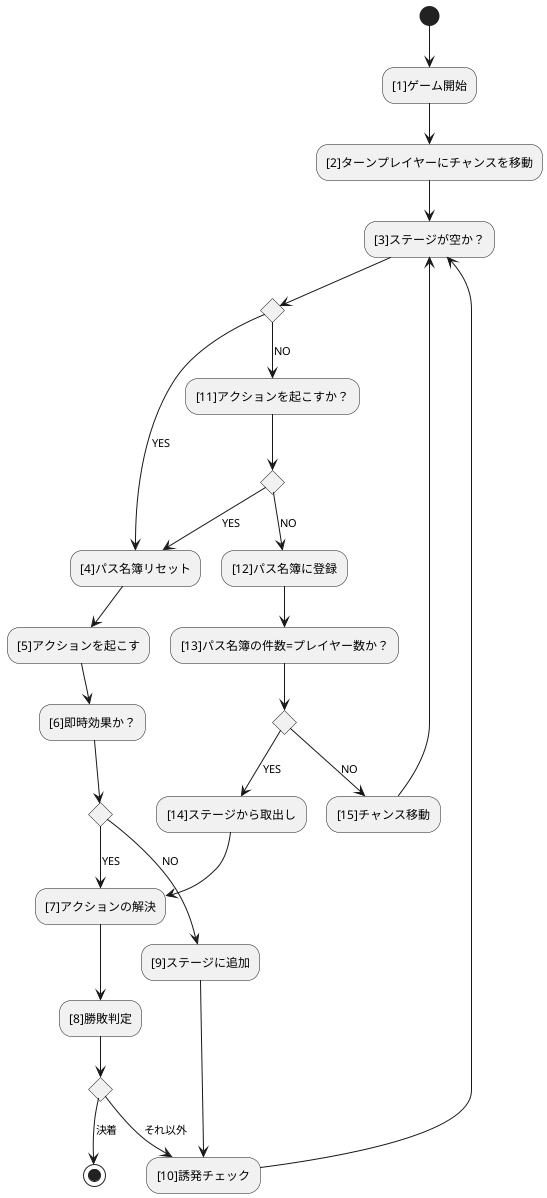 @startuml
(*) --> "[1]ゲーム開始"
--> "[2]ターンプレイヤーにチャンスを移動"
-->"[3]ステージが空か？"

if "" then
    -->[YES] "[4]パス名簿リセット"
    --> "[5]アクションを起こす"
    --> "[6]即時効果か？"
    if "" then
        -->[YES] "[7]アクションの解決"
        --> "[8]勝敗判定"
        if "" then
            -->[決着] (*)
        else
            -->[それ以外] "[10]誘発チェック"
        endif
    else
        -->[NO] "[9]ステージに追加"
        --> "[10]誘発チェック"
    endif
    --> "[3]ステージが空か？"
else
    -->[NO] "[11]アクションを起こすか？"
    if "" then
        -->[YES] "[4]パス名簿リセット"
    else
        --> [NO] "[12]パス名簿に登録"
        --> "[13]パス名簿の件数=プレイヤー数か？"
        if "" then
            -->[YES] ”[14]ステージから取出し”
            --> "[7]アクションの解決"
        else
            --> [NO] "[15]チャンス移動"
            --> "[3]ステージが空か？"
        endif
    endif
endif
@enduml
